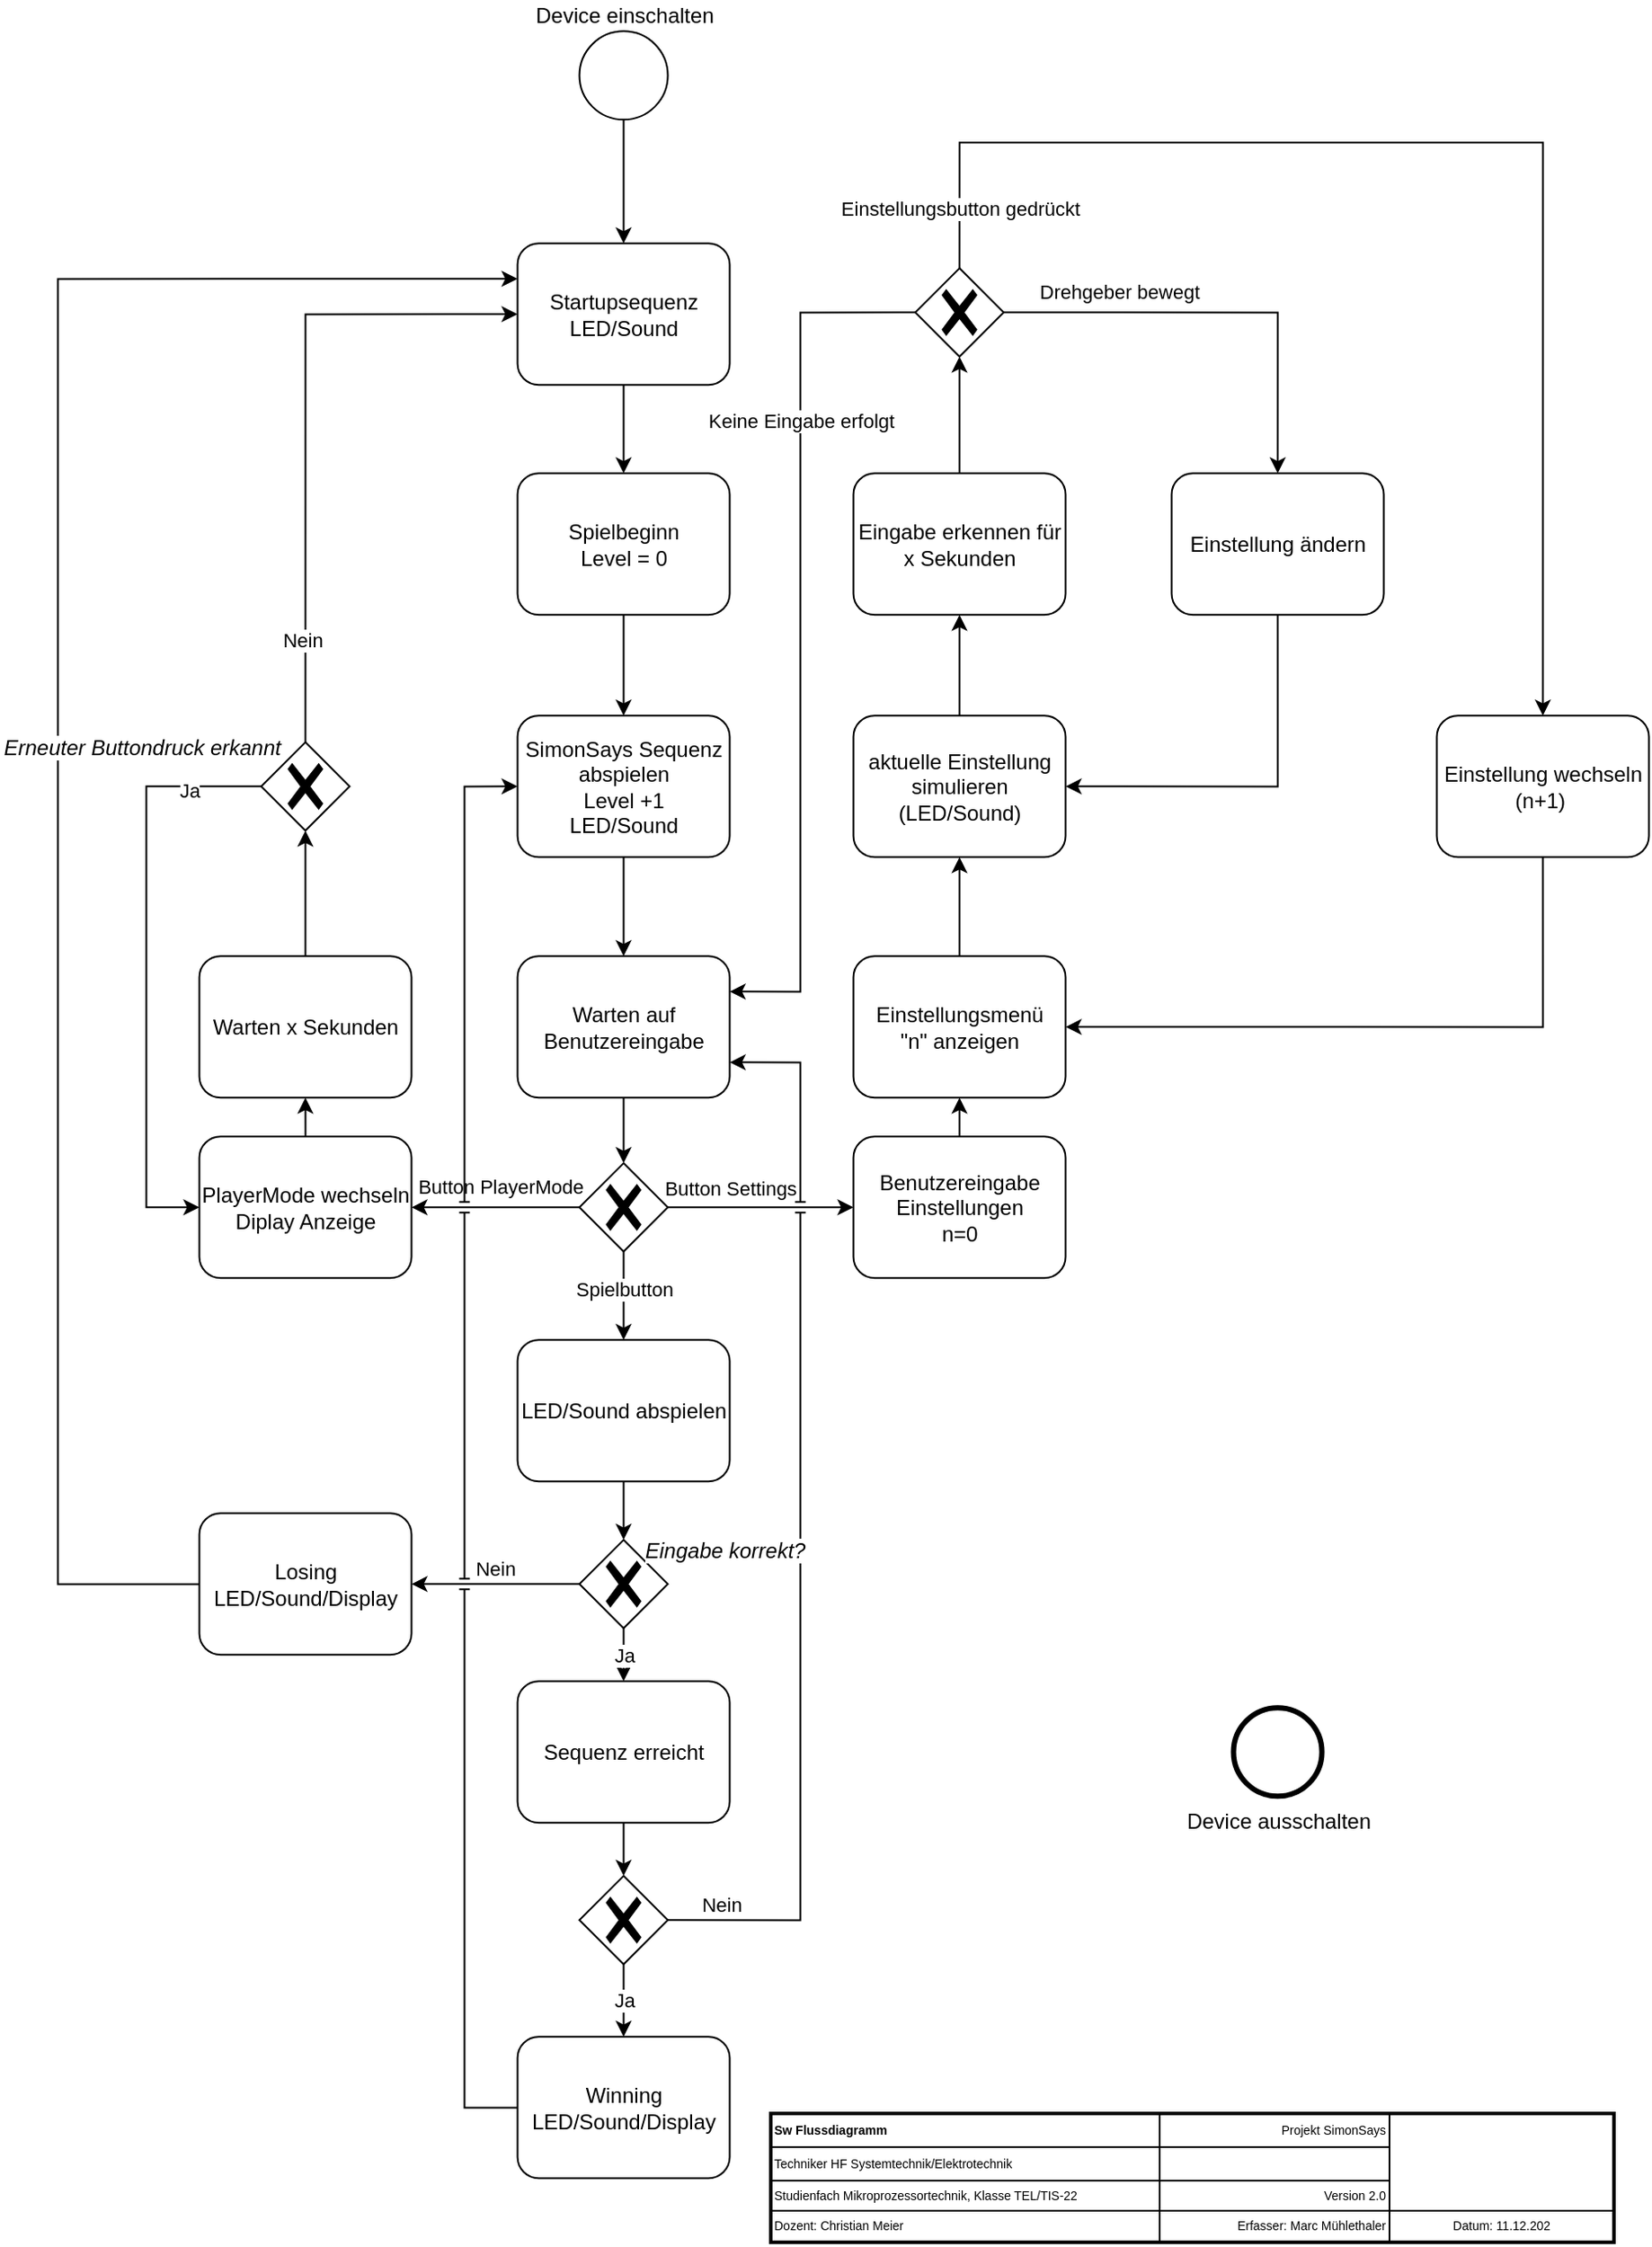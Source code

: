 <mxfile version="23.1.5" type="device">
  <diagram name="Page-1" id="2a216829-ef6e-dabb-86c1-c78162f3ba2b">
    <mxGraphModel dx="4742.1" dy="1644" grid="1" gridSize="10" guides="1" tooltips="1" connect="1" arrows="1" fold="1" page="1" pageScale="1.15" pageWidth="827" pageHeight="1169" background="none" math="0" shadow="0">
      <root>
        <mxCell id="0" />
        <mxCell id="1" parent="0" />
        <mxCell id="TcEk-eqRXdCZcIsFPlTk-31" style="edgeStyle=orthogonalEdgeStyle;rounded=0;orthogonalLoop=1;jettySize=auto;html=1;exitX=1;exitY=0.5;exitDx=0;exitDy=0;exitPerimeter=0;entryX=0;entryY=0.5;entryDx=0;entryDy=0;" edge="1" parent="1" source="TcEk-eqRXdCZcIsFPlTk-15" target="TcEk-eqRXdCZcIsFPlTk-18">
          <mxGeometry relative="1" as="geometry" />
        </mxCell>
        <mxCell id="TcEk-eqRXdCZcIsFPlTk-56" value="Button Settings" style="edgeLabel;html=1;align=center;verticalAlign=bottom;resizable=0;points=[];labelPosition=center;verticalLabelPosition=top;spacing=4;labelBackgroundColor=#FFFFFF;" vertex="1" connectable="0" parent="TcEk-eqRXdCZcIsFPlTk-31">
          <mxGeometry x="-0.048" relative="1" as="geometry">
            <mxPoint x="-15" as="offset" />
          </mxGeometry>
        </mxCell>
        <mxCell id="TcEk-eqRXdCZcIsFPlTk-70" style="edgeStyle=orthogonalEdgeStyle;rounded=0;orthogonalLoop=1;jettySize=auto;html=1;exitX=1;exitY=0.5;exitDx=0;exitDy=0;exitPerimeter=0;entryX=1;entryY=0.75;entryDx=0;entryDy=0;jumpStyle=line;" edge="1" parent="1" source="TcEk-eqRXdCZcIsFPlTk-68" target="TcEk-eqRXdCZcIsFPlTk-12">
          <mxGeometry relative="1" as="geometry">
            <Array as="points">
              <mxPoint x="-1443.23" y="1140.65" />
              <mxPoint x="-1443.23" y="655.65" />
            </Array>
          </mxGeometry>
        </mxCell>
        <mxCell id="TcEk-eqRXdCZcIsFPlTk-72" value="Nein" style="edgeLabel;html=1;align=center;verticalAlign=bottom;resizable=0;points=[];labelPosition=center;verticalLabelPosition=top;" vertex="1" connectable="0" parent="TcEk-eqRXdCZcIsFPlTk-70">
          <mxGeometry x="-0.9" relative="1" as="geometry">
            <mxPoint as="offset" />
          </mxGeometry>
        </mxCell>
        <mxCell id="TcEk-eqRXdCZcIsFPlTk-3" value="Device einschalten" style="shape=mxgraph.bpmn.shape;html=1;verticalLabelPosition=top;labelBackgroundColor=#ffffff;verticalAlign=bottom;perimeter=ellipsePerimeter;outline=standard;symbol=general;labelPosition=center;align=center;" vertex="1" parent="1">
          <mxGeometry x="-1568.23" y="72.65" width="50" height="50" as="geometry" />
        </mxCell>
        <mxCell id="TcEk-eqRXdCZcIsFPlTk-4" style="edgeStyle=orthogonalEdgeStyle;rounded=0;orthogonalLoop=1;jettySize=auto;html=1;exitX=0.5;exitY=1;exitDx=0;exitDy=0;entryX=0.5;entryY=0;entryDx=0;entryDy=0;" edge="1" parent="1" source="TcEk-eqRXdCZcIsFPlTk-5" target="TcEk-eqRXdCZcIsFPlTk-7">
          <mxGeometry relative="1" as="geometry" />
        </mxCell>
        <mxCell id="TcEk-eqRXdCZcIsFPlTk-5" value="Startupsequenz&lt;br&gt;LED/Sound" style="shape=ext;rounded=1;html=1;whiteSpace=wrap;" vertex="1" parent="1">
          <mxGeometry x="-1603.23" y="192.65" width="120" height="80" as="geometry" />
        </mxCell>
        <mxCell id="TcEk-eqRXdCZcIsFPlTk-13" style="edgeStyle=orthogonalEdgeStyle;rounded=0;orthogonalLoop=1;jettySize=auto;html=1;entryX=0.5;entryY=0;entryDx=0;entryDy=0;" edge="1" parent="1" source="TcEk-eqRXdCZcIsFPlTk-7" target="TcEk-eqRXdCZcIsFPlTk-11">
          <mxGeometry relative="1" as="geometry" />
        </mxCell>
        <mxCell id="TcEk-eqRXdCZcIsFPlTk-7" value="Spielbeginn&lt;br&gt;Level = 0" style="shape=ext;rounded=1;html=1;whiteSpace=wrap;" vertex="1" parent="1">
          <mxGeometry x="-1603.23" y="322.65" width="120" height="80" as="geometry" />
        </mxCell>
        <mxCell id="TcEk-eqRXdCZcIsFPlTk-8" style="edgeStyle=orthogonalEdgeStyle;rounded=0;html=1;jettySize=auto;orthogonalLoop=1;" edge="1" parent="1" source="TcEk-eqRXdCZcIsFPlTk-3" target="TcEk-eqRXdCZcIsFPlTk-5">
          <mxGeometry relative="1" as="geometry" />
        </mxCell>
        <mxCell id="TcEk-eqRXdCZcIsFPlTk-14" style="edgeStyle=orthogonalEdgeStyle;rounded=0;orthogonalLoop=1;jettySize=auto;html=1;exitX=0.5;exitY=1;exitDx=0;exitDy=0;entryX=0.5;entryY=0;entryDx=0;entryDy=0;" edge="1" parent="1" source="TcEk-eqRXdCZcIsFPlTk-11" target="TcEk-eqRXdCZcIsFPlTk-12">
          <mxGeometry relative="1" as="geometry" />
        </mxCell>
        <mxCell id="TcEk-eqRXdCZcIsFPlTk-11" value="SimonSays Sequenz abspielen&lt;br&gt;Level +1&lt;br&gt;LED/Sound" style="shape=ext;rounded=1;html=1;whiteSpace=wrap;" vertex="1" parent="1">
          <mxGeometry x="-1603.23" y="459.65" width="120" height="80" as="geometry" />
        </mxCell>
        <mxCell id="TcEk-eqRXdCZcIsFPlTk-12" value="Warten auf Benutzereingabe" style="shape=ext;rounded=1;html=1;whiteSpace=wrap;" vertex="1" parent="1">
          <mxGeometry x="-1603.23" y="595.65" width="120" height="80" as="geometry" />
        </mxCell>
        <mxCell id="TcEk-eqRXdCZcIsFPlTk-57" style="edgeStyle=orthogonalEdgeStyle;rounded=0;orthogonalLoop=1;jettySize=auto;html=1;exitX=0.5;exitY=1;exitDx=0;exitDy=0;exitPerimeter=0;entryX=0.5;entryY=0;entryDx=0;entryDy=0;" edge="1" parent="1" source="TcEk-eqRXdCZcIsFPlTk-15" target="TcEk-eqRXdCZcIsFPlTk-54">
          <mxGeometry relative="1" as="geometry" />
        </mxCell>
        <mxCell id="TcEk-eqRXdCZcIsFPlTk-58" value="Spielbutton" style="edgeLabel;html=1;align=center;verticalAlign=middle;resizable=0;points=[];" vertex="1" connectable="0" parent="TcEk-eqRXdCZcIsFPlTk-57">
          <mxGeometry x="-0.16" relative="1" as="geometry">
            <mxPoint as="offset" />
          </mxGeometry>
        </mxCell>
        <mxCell id="TcEk-eqRXdCZcIsFPlTk-15" value="" style="shape=mxgraph.bpmn.gateway2;html=1;verticalLabelPosition=bottom;labelBackgroundColor=#ffffff;verticalAlign=top;background=gateway;outline=none;symbol=none;points=[[0.25,0.25,0],[0.5,0,0],[0.75,0.25,0],[1,0.5,0],[0.75,0.75,0],[0.5,1,0],[0.25,0.75,0],[0,0.5,0]];perimeter=rhombusPerimeter;outlineConnect=0;gwType=exclusive;labelPosition=left;align=right;" vertex="1" parent="1">
          <mxGeometry x="-1568.23" y="712.65" width="50" height="50" as="geometry" />
        </mxCell>
        <mxCell id="TcEk-eqRXdCZcIsFPlTk-16" style="edgeStyle=orthogonalEdgeStyle;rounded=0;orthogonalLoop=1;jettySize=auto;html=1;exitX=0.5;exitY=1;exitDx=0;exitDy=0;entryX=0.5;entryY=0;entryDx=0;entryDy=0;entryPerimeter=0;" edge="1" parent="1" source="TcEk-eqRXdCZcIsFPlTk-12" target="TcEk-eqRXdCZcIsFPlTk-15">
          <mxGeometry relative="1" as="geometry" />
        </mxCell>
        <mxCell id="TcEk-eqRXdCZcIsFPlTk-37" style="edgeStyle=orthogonalEdgeStyle;rounded=0;orthogonalLoop=1;jettySize=auto;html=1;exitX=0.5;exitY=0;exitDx=0;exitDy=0;entryX=0.5;entryY=1;entryDx=0;entryDy=0;" edge="1" parent="1" source="TcEk-eqRXdCZcIsFPlTk-18" target="TcEk-eqRXdCZcIsFPlTk-32">
          <mxGeometry relative="1" as="geometry" />
        </mxCell>
        <mxCell id="TcEk-eqRXdCZcIsFPlTk-18" value="Benutzereingabe Einstellungen&lt;br&gt;n=0" style="shape=ext;rounded=1;html=1;whiteSpace=wrap;" vertex="1" parent="1">
          <mxGeometry x="-1413.23" y="697.65" width="120" height="80" as="geometry" />
        </mxCell>
        <mxCell id="TcEk-eqRXdCZcIsFPlTk-20" style="edgeStyle=elbowEdgeStyle;rounded=0;orthogonalLoop=1;jettySize=auto;html=1;entryX=0;entryY=0.5;entryDx=0;entryDy=0;exitX=0;exitY=0.5;exitDx=0;exitDy=0;exitPerimeter=0;" edge="1" parent="1" source="TcEk-eqRXdCZcIsFPlTk-23" target="TcEk-eqRXdCZcIsFPlTk-19">
          <mxGeometry relative="1" as="geometry">
            <mxPoint x="-1783.23" y="737.65" as="targetPoint" />
            <Array as="points">
              <mxPoint x="-1813.23" y="645.65" />
            </Array>
          </mxGeometry>
        </mxCell>
        <mxCell id="TcEk-eqRXdCZcIsFPlTk-25" value="Ja" style="edgeLabel;html=1;align=center;verticalAlign=middle;resizable=0;points=[];" vertex="1" connectable="0" parent="TcEk-eqRXdCZcIsFPlTk-20">
          <mxGeometry x="-0.752" y="2" relative="1" as="geometry">
            <mxPoint as="offset" />
          </mxGeometry>
        </mxCell>
        <mxCell id="TcEk-eqRXdCZcIsFPlTk-28" style="edgeStyle=orthogonalEdgeStyle;rounded=0;orthogonalLoop=1;jettySize=auto;html=1;entryX=0.5;entryY=1;entryDx=0;entryDy=0;" edge="1" parent="1" source="TcEk-eqRXdCZcIsFPlTk-19" target="TcEk-eqRXdCZcIsFPlTk-27">
          <mxGeometry relative="1" as="geometry" />
        </mxCell>
        <mxCell id="TcEk-eqRXdCZcIsFPlTk-19" value="PlayerMode wechseln&lt;br&gt;Diplay Anzeige" style="shape=ext;rounded=1;html=1;whiteSpace=wrap;" vertex="1" parent="1">
          <mxGeometry x="-1783.23" y="697.65" width="120" height="80" as="geometry" />
        </mxCell>
        <mxCell id="TcEk-eqRXdCZcIsFPlTk-26" style="edgeStyle=orthogonalEdgeStyle;rounded=0;orthogonalLoop=1;jettySize=auto;html=1;exitX=0.5;exitY=0;exitDx=0;exitDy=0;exitPerimeter=0;entryX=0;entryY=0.5;entryDx=0;entryDy=0;" edge="1" parent="1" source="TcEk-eqRXdCZcIsFPlTk-23" target="TcEk-eqRXdCZcIsFPlTk-5">
          <mxGeometry relative="1" as="geometry" />
        </mxCell>
        <mxCell id="TcEk-eqRXdCZcIsFPlTk-30" value="Nein" style="edgeLabel;html=1;align=center;verticalAlign=middle;resizable=0;points=[];" vertex="1" connectable="0" parent="TcEk-eqRXdCZcIsFPlTk-26">
          <mxGeometry x="-0.68" y="2" relative="1" as="geometry">
            <mxPoint as="offset" />
          </mxGeometry>
        </mxCell>
        <mxCell id="TcEk-eqRXdCZcIsFPlTk-27" value="Warten x Sekunden" style="shape=ext;rounded=1;html=1;whiteSpace=wrap;" vertex="1" parent="1">
          <mxGeometry x="-1783.23" y="595.65" width="120" height="80" as="geometry" />
        </mxCell>
        <mxCell id="TcEk-eqRXdCZcIsFPlTk-29" style="edgeStyle=orthogonalEdgeStyle;rounded=0;orthogonalLoop=1;jettySize=auto;html=1;exitX=0.5;exitY=0;exitDx=0;exitDy=0;entryX=0.5;entryY=1;entryDx=0;entryDy=0;entryPerimeter=0;" edge="1" parent="1" source="TcEk-eqRXdCZcIsFPlTk-27" target="TcEk-eqRXdCZcIsFPlTk-23">
          <mxGeometry relative="1" as="geometry" />
        </mxCell>
        <mxCell id="TcEk-eqRXdCZcIsFPlTk-48" style="edgeStyle=orthogonalEdgeStyle;rounded=0;orthogonalLoop=1;jettySize=auto;html=1;entryX=0.5;entryY=1;entryDx=0;entryDy=0;" edge="1" parent="1" source="TcEk-eqRXdCZcIsFPlTk-32" target="TcEk-eqRXdCZcIsFPlTk-47">
          <mxGeometry relative="1" as="geometry" />
        </mxCell>
        <mxCell id="TcEk-eqRXdCZcIsFPlTk-32" value="Einstellungsmenü &lt;br&gt;&quot;n&quot; anzeigen" style="shape=ext;rounded=1;html=1;whiteSpace=wrap;" vertex="1" parent="1">
          <mxGeometry x="-1413.23" y="595.65" width="120" height="80" as="geometry" />
        </mxCell>
        <mxCell id="TcEk-eqRXdCZcIsFPlTk-42" style="edgeStyle=orthogonalEdgeStyle;rounded=0;orthogonalLoop=1;jettySize=auto;html=1;exitX=1;exitY=0.5;exitDx=0;exitDy=0;exitPerimeter=0;entryX=0.5;entryY=0;entryDx=0;entryDy=0;" edge="1" parent="1" source="TcEk-eqRXdCZcIsFPlTk-33" target="TcEk-eqRXdCZcIsFPlTk-36">
          <mxGeometry relative="1" as="geometry" />
        </mxCell>
        <mxCell id="TcEk-eqRXdCZcIsFPlTk-43" value="Drehgeber bewegt" style="edgeLabel;html=1;align=center;verticalAlign=bottom;resizable=0;points=[];labelPosition=center;verticalLabelPosition=top;" vertex="1" connectable="0" parent="TcEk-eqRXdCZcIsFPlTk-42">
          <mxGeometry x="-0.12" y="2" relative="1" as="geometry">
            <mxPoint x="-43" y="-1" as="offset" />
          </mxGeometry>
        </mxCell>
        <mxCell id="TcEk-eqRXdCZcIsFPlTk-51" style="edgeStyle=orthogonalEdgeStyle;rounded=0;orthogonalLoop=1;jettySize=auto;html=1;exitX=0.5;exitY=0;exitDx=0;exitDy=0;exitPerimeter=0;entryX=0.5;entryY=0;entryDx=0;entryDy=0;" edge="1" parent="1" source="TcEk-eqRXdCZcIsFPlTk-33" target="TcEk-eqRXdCZcIsFPlTk-50">
          <mxGeometry relative="1" as="geometry">
            <Array as="points">
              <mxPoint x="-1353.23" y="135.65" />
              <mxPoint x="-1023.23" y="135.65" />
            </Array>
          </mxGeometry>
        </mxCell>
        <mxCell id="TcEk-eqRXdCZcIsFPlTk-52" value="Einstellungsbutton gedrückt" style="edgeLabel;html=1;align=center;verticalAlign=middle;resizable=0;points=[];" vertex="1" connectable="0" parent="TcEk-eqRXdCZcIsFPlTk-51">
          <mxGeometry x="-0.906" relative="1" as="geometry">
            <mxPoint as="offset" />
          </mxGeometry>
        </mxCell>
        <mxCell id="TcEk-eqRXdCZcIsFPlTk-33" value="" style="shape=mxgraph.bpmn.gateway2;html=1;verticalLabelPosition=top;labelBackgroundColor=#ffffff;verticalAlign=bottom;background=gateway;outline=none;symbol=none;points=[[0.25,0.25,0],[0.5,0,0],[0.75,0.25,0],[1,0.5,0],[0.75,0.75,0],[0.5,1,0],[0.25,0.75,0],[0,0.5,0]];perimeter=rhombusPerimeter;outlineConnect=0;gwType=exclusive;labelPosition=left;align=right;" vertex="1" parent="1">
          <mxGeometry x="-1378.23" y="206.65" width="50" height="50" as="geometry" />
        </mxCell>
        <mxCell id="TcEk-eqRXdCZcIsFPlTk-38" style="edgeStyle=orthogonalEdgeStyle;rounded=0;orthogonalLoop=1;jettySize=auto;html=1;entryX=1;entryY=0.25;entryDx=0;entryDy=0;exitX=0;exitY=0.5;exitDx=0;exitDy=0;exitPerimeter=0;" edge="1" parent="1" source="TcEk-eqRXdCZcIsFPlTk-33" target="TcEk-eqRXdCZcIsFPlTk-12">
          <mxGeometry relative="1" as="geometry">
            <Array as="points">
              <mxPoint x="-1443.23" y="231.65" />
              <mxPoint x="-1443.23" y="615.65" />
            </Array>
          </mxGeometry>
        </mxCell>
        <mxCell id="TcEk-eqRXdCZcIsFPlTk-39" value="Keine Eingabe erfolgt" style="edgeLabel;html=1;align=center;verticalAlign=middle;resizable=0;points=[];" vertex="1" connectable="0" parent="TcEk-eqRXdCZcIsFPlTk-38">
          <mxGeometry x="-0.005" y="-3" relative="1" as="geometry">
            <mxPoint x="3" y="-117" as="offset" />
          </mxGeometry>
        </mxCell>
        <mxCell id="TcEk-eqRXdCZcIsFPlTk-35" value="Eingabe erkennen für x Sekunden" style="shape=ext;rounded=1;html=1;whiteSpace=wrap;" vertex="1" parent="1">
          <mxGeometry x="-1413.23" y="322.65" width="120" height="80" as="geometry" />
        </mxCell>
        <mxCell id="TcEk-eqRXdCZcIsFPlTk-44" style="edgeStyle=orthogonalEdgeStyle;rounded=0;orthogonalLoop=1;jettySize=auto;html=1;entryX=1;entryY=0.5;entryDx=0;entryDy=0;exitX=0.5;exitY=1;exitDx=0;exitDy=0;" edge="1" parent="1" source="TcEk-eqRXdCZcIsFPlTk-36" target="TcEk-eqRXdCZcIsFPlTk-47">
          <mxGeometry relative="1" as="geometry" />
        </mxCell>
        <mxCell id="TcEk-eqRXdCZcIsFPlTk-36" value="Einstellung ändern" style="shape=ext;rounded=1;html=1;whiteSpace=wrap;" vertex="1" parent="1">
          <mxGeometry x="-1233.23" y="322.65" width="120" height="80" as="geometry" />
        </mxCell>
        <mxCell id="TcEk-eqRXdCZcIsFPlTk-40" style="edgeStyle=orthogonalEdgeStyle;rounded=0;orthogonalLoop=1;jettySize=auto;html=1;entryX=0.5;entryY=1;entryDx=0;entryDy=0;entryPerimeter=0;" edge="1" parent="1" source="TcEk-eqRXdCZcIsFPlTk-35" target="TcEk-eqRXdCZcIsFPlTk-33">
          <mxGeometry relative="1" as="geometry" />
        </mxCell>
        <mxCell id="TcEk-eqRXdCZcIsFPlTk-49" style="edgeStyle=orthogonalEdgeStyle;rounded=0;orthogonalLoop=1;jettySize=auto;html=1;exitX=0.5;exitY=0;exitDx=0;exitDy=0;entryX=0.5;entryY=1;entryDx=0;entryDy=0;" edge="1" parent="1" source="TcEk-eqRXdCZcIsFPlTk-47" target="TcEk-eqRXdCZcIsFPlTk-35">
          <mxGeometry relative="1" as="geometry" />
        </mxCell>
        <mxCell id="TcEk-eqRXdCZcIsFPlTk-47" value="aktuelle Einstellung simulieren (LED/Sound)" style="shape=ext;rounded=1;html=1;whiteSpace=wrap;" vertex="1" parent="1">
          <mxGeometry x="-1413.23" y="459.65" width="120" height="80" as="geometry" />
        </mxCell>
        <mxCell id="TcEk-eqRXdCZcIsFPlTk-53" style="edgeStyle=orthogonalEdgeStyle;rounded=0;orthogonalLoop=1;jettySize=auto;html=1;exitX=0.5;exitY=1;exitDx=0;exitDy=0;entryX=1;entryY=0.5;entryDx=0;entryDy=0;" edge="1" parent="1" source="TcEk-eqRXdCZcIsFPlTk-50" target="TcEk-eqRXdCZcIsFPlTk-32">
          <mxGeometry relative="1" as="geometry" />
        </mxCell>
        <mxCell id="TcEk-eqRXdCZcIsFPlTk-50" value="Einstellung wechseln (n+1)&amp;nbsp;" style="shape=ext;rounded=1;html=1;whiteSpace=wrap;" vertex="1" parent="1">
          <mxGeometry x="-1083.23" y="459.65" width="120" height="80" as="geometry" />
        </mxCell>
        <mxCell id="TcEk-eqRXdCZcIsFPlTk-54" value="LED/Sound abspielen" style="shape=ext;rounded=1;html=1;whiteSpace=wrap;" vertex="1" parent="1">
          <mxGeometry x="-1603.23" y="812.65" width="120" height="80" as="geometry" />
        </mxCell>
        <mxCell id="TcEk-eqRXdCZcIsFPlTk-64" value="Nein" style="edgeStyle=orthogonalEdgeStyle;rounded=0;orthogonalLoop=1;jettySize=auto;html=1;entryX=1;entryY=0.5;entryDx=0;entryDy=0;labelPosition=center;verticalLabelPosition=top;align=center;verticalAlign=bottom;" edge="1" parent="1" source="TcEk-eqRXdCZcIsFPlTk-60" target="TcEk-eqRXdCZcIsFPlTk-63">
          <mxGeometry relative="1" as="geometry" />
        </mxCell>
        <mxCell id="TcEk-eqRXdCZcIsFPlTk-74" value="Ja" style="edgeStyle=orthogonalEdgeStyle;rounded=0;orthogonalLoop=1;jettySize=auto;html=1;exitX=0.5;exitY=1;exitDx=0;exitDy=0;exitPerimeter=0;entryX=0.5;entryY=0;entryDx=0;entryDy=0;" edge="1" parent="1" source="TcEk-eqRXdCZcIsFPlTk-60" target="TcEk-eqRXdCZcIsFPlTk-67">
          <mxGeometry relative="1" as="geometry" />
        </mxCell>
        <mxCell id="TcEk-eqRXdCZcIsFPlTk-60" value="&lt;i&gt;Eingabe korrekt?&lt;/i&gt;" style="shape=mxgraph.bpmn.gateway2;html=1;verticalLabelPosition=top;labelBackgroundColor=#ffffff;verticalAlign=bottom;background=gateway;outline=none;symbol=none;points=[[0.25,0.25,0],[0.5,0,0],[0.75,0.25,0],[1,0.5,0],[0.75,0.75,0],[0.5,1,0],[0.25,0.75,0],[0,0.5,0]];perimeter=rhombusPerimeter;outlineConnect=0;gwType=exclusive;labelPosition=right;align=left;spacing=-13;" vertex="1" parent="1">
          <mxGeometry x="-1568.23" y="925.65" width="50" height="50" as="geometry" />
        </mxCell>
        <mxCell id="TcEk-eqRXdCZcIsFPlTk-61" style="edgeStyle=orthogonalEdgeStyle;rounded=0;orthogonalLoop=1;jettySize=auto;html=1;exitX=0.5;exitY=1;exitDx=0;exitDy=0;entryX=0.5;entryY=0;entryDx=0;entryDy=0;entryPerimeter=0;" edge="1" parent="1" source="TcEk-eqRXdCZcIsFPlTk-54" target="TcEk-eqRXdCZcIsFPlTk-60">
          <mxGeometry relative="1" as="geometry" />
        </mxCell>
        <mxCell id="TcEk-eqRXdCZcIsFPlTk-66" style="edgeStyle=orthogonalEdgeStyle;rounded=0;orthogonalLoop=1;jettySize=auto;html=1;entryX=0;entryY=0.25;entryDx=0;entryDy=0;" edge="1" parent="1" source="TcEk-eqRXdCZcIsFPlTk-63" target="TcEk-eqRXdCZcIsFPlTk-5">
          <mxGeometry relative="1" as="geometry">
            <Array as="points">
              <mxPoint x="-1863.23" y="950.65" />
              <mxPoint x="-1863.23" y="212.65" />
            </Array>
          </mxGeometry>
        </mxCell>
        <mxCell id="TcEk-eqRXdCZcIsFPlTk-63" value="Losing&lt;br&gt;LED/Sound/Display" style="shape=ext;rounded=1;html=1;whiteSpace=wrap;" vertex="1" parent="1">
          <mxGeometry x="-1783.23" y="910.65" width="120" height="80" as="geometry" />
        </mxCell>
        <mxCell id="TcEk-eqRXdCZcIsFPlTk-67" value="Sequenz erreicht" style="shape=ext;rounded=1;html=1;whiteSpace=wrap;" vertex="1" parent="1">
          <mxGeometry x="-1603.23" y="1005.65" width="120" height="80" as="geometry" />
        </mxCell>
        <mxCell id="TcEk-eqRXdCZcIsFPlTk-76" value="Ja" style="edgeStyle=orthogonalEdgeStyle;rounded=0;orthogonalLoop=1;jettySize=auto;html=1;exitX=0.5;exitY=1;exitDx=0;exitDy=0;exitPerimeter=0;entryX=0.5;entryY=0;entryDx=0;entryDy=0;" edge="1" parent="1" source="TcEk-eqRXdCZcIsFPlTk-68" target="TcEk-eqRXdCZcIsFPlTk-73">
          <mxGeometry relative="1" as="geometry" />
        </mxCell>
        <mxCell id="TcEk-eqRXdCZcIsFPlTk-68" value="" style="shape=mxgraph.bpmn.gateway2;html=1;verticalLabelPosition=bottom;labelBackgroundColor=#ffffff;verticalAlign=top;background=gateway;outline=none;symbol=none;points=[[0.25,0.25,0],[0.5,0,0],[0.75,0.25,0],[1,0.5,0],[0.75,0.75,0],[0.5,1,0],[0.25,0.75,0],[0,0.5,0]];perimeter=rhombusPerimeter;outlineConnect=0;gwType=exclusive;labelPosition=left;align=right;" vertex="1" parent="1">
          <mxGeometry x="-1568.23" y="1115.65" width="50" height="50" as="geometry" />
        </mxCell>
        <mxCell id="TcEk-eqRXdCZcIsFPlTk-73" value="Winning LED/Sound/Display" style="shape=ext;rounded=1;html=1;whiteSpace=wrap;" vertex="1" parent="1">
          <mxGeometry x="-1603.23" y="1206.65" width="120" height="80" as="geometry" />
        </mxCell>
        <mxCell id="TcEk-eqRXdCZcIsFPlTk-75" style="edgeStyle=orthogonalEdgeStyle;rounded=0;orthogonalLoop=1;jettySize=auto;html=1;exitX=0.5;exitY=1;exitDx=0;exitDy=0;entryX=0.5;entryY=0;entryDx=0;entryDy=0;entryPerimeter=0;" edge="1" parent="1" source="TcEk-eqRXdCZcIsFPlTk-67" target="TcEk-eqRXdCZcIsFPlTk-68">
          <mxGeometry relative="1" as="geometry" />
        </mxCell>
        <mxCell id="TcEk-eqRXdCZcIsFPlTk-81" value="Device ausschalten" style="shape=mxgraph.bpmn.shape;html=1;verticalLabelPosition=bottom;labelBackgroundColor=#ffffff;verticalAlign=top;perimeter=ellipsePerimeter;outline=end;symbol=general;" vertex="1" parent="1">
          <mxGeometry x="-1198.23" y="1020.65" width="50" height="50" as="geometry" />
        </mxCell>
        <mxCell id="TcEk-eqRXdCZcIsFPlTk-23" value="&lt;i style=&quot;background-color: rgb(255, 255, 255);&quot;&gt;Erneuter Buttondruck erkannt&lt;/i&gt;" style="shape=mxgraph.bpmn.gateway2;html=1;verticalLabelPosition=top;labelBackgroundColor=#ffffff;verticalAlign=bottom;background=gateway;outline=none;symbol=none;points=[[0.25,0.25,0],[0.5,0,0],[0.75,0.25,0],[1,0.5,0],[0.75,0.75,0],[0.5,1,0],[0.25,0.75,0],[0,0.5,0]];perimeter=rhombusPerimeter;outlineConnect=0;gwType=exclusive;labelPosition=left;align=right;spacing=-10;" vertex="1" parent="1">
          <mxGeometry x="-1748.23" y="474.65" width="50" height="50" as="geometry" />
        </mxCell>
        <mxCell id="TcEk-eqRXdCZcIsFPlTk-21" style="edgeStyle=orthogonalEdgeStyle;rounded=0;orthogonalLoop=1;jettySize=auto;html=1;entryX=1;entryY=0.5;entryDx=0;entryDy=0;" edge="1" parent="1" source="TcEk-eqRXdCZcIsFPlTk-15" target="TcEk-eqRXdCZcIsFPlTk-19">
          <mxGeometry relative="1" as="geometry">
            <mxPoint x="-1663.23" y="737.65" as="targetPoint" />
          </mxGeometry>
        </mxCell>
        <mxCell id="TcEk-eqRXdCZcIsFPlTk-55" value="Button PlayerMode" style="edgeLabel;html=1;align=center;verticalAlign=bottom;resizable=0;points=[];labelPosition=center;verticalLabelPosition=top;spacing=0;labelBackgroundColor=default;" vertex="1" connectable="0" parent="TcEk-eqRXdCZcIsFPlTk-21">
          <mxGeometry x="0.158" y="-1" relative="1" as="geometry">
            <mxPoint x="10" y="-4" as="offset" />
          </mxGeometry>
        </mxCell>
        <mxCell id="TcEk-eqRXdCZcIsFPlTk-78" style="edgeStyle=orthogonalEdgeStyle;rounded=0;orthogonalLoop=1;jettySize=auto;html=1;entryX=0;entryY=0.5;entryDx=0;entryDy=0;jumpStyle=line;" edge="1" parent="1" source="TcEk-eqRXdCZcIsFPlTk-73" target="TcEk-eqRXdCZcIsFPlTk-11">
          <mxGeometry relative="1" as="geometry">
            <Array as="points">
              <mxPoint x="-1633.23" y="1246.65" />
              <mxPoint x="-1633.23" y="499.65" />
            </Array>
          </mxGeometry>
        </mxCell>
        <mxCell id="TcEk-eqRXdCZcIsFPlTk-83" value="" style="childLayout=tableLayout;recursiveResize=0;shadow=0;fillColor=none;strokeColor=default;rounded=0;align=center;verticalAlign=middle;fontFamily=Helvetica;fontSize=18;fontColor=default;labelBackgroundColor=default;strokeWidth=2;" vertex="1" parent="1">
          <mxGeometry x="-1460" y="1250" width="476.95" height="72.84" as="geometry" />
        </mxCell>
        <mxCell id="TcEk-eqRXdCZcIsFPlTk-84" value="" style="shape=tableRow;horizontal=0;startSize=0;swimlaneHead=0;swimlaneBody=0;top=0;left=0;bottom=0;right=0;dropTarget=0;collapsible=0;recursiveResize=0;expand=0;fontStyle=0;fillColor=none;rounded=0;align=center;verticalAlign=middle;fontFamily=Helvetica;fontSize=12;fontColor=default;labelBackgroundColor=default;strokeWidth=3;" vertex="1" parent="TcEk-eqRXdCZcIsFPlTk-83">
          <mxGeometry width="476.95" height="19" as="geometry" />
        </mxCell>
        <mxCell id="TcEk-eqRXdCZcIsFPlTk-86" value="Sw Flussdiagramm" style="connectable=0;recursiveResize=0;strokeColor=inherit;fillColor=none;align=left;whiteSpace=wrap;html=1;rounded=0;verticalAlign=middle;fontFamily=Helvetica;fontSize=7;fontColor=default;labelBackgroundColor=default;fontStyle=1" vertex="1" parent="TcEk-eqRXdCZcIsFPlTk-84">
          <mxGeometry width="220" height="19" as="geometry">
            <mxRectangle width="220" height="19" as="alternateBounds" />
          </mxGeometry>
        </mxCell>
        <mxCell id="TcEk-eqRXdCZcIsFPlTk-87" value="Projekt SimonSays" style="connectable=0;recursiveResize=0;strokeColor=inherit;fillColor=none;align=right;whiteSpace=wrap;html=1;rounded=0;verticalAlign=middle;fontFamily=Helvetica;fontSize=7;fontColor=default;labelBackgroundColor=default;fontStyle=0" vertex="1" parent="TcEk-eqRXdCZcIsFPlTk-84">
          <mxGeometry x="220" width="130" height="19" as="geometry">
            <mxRectangle width="130" height="19" as="alternateBounds" />
          </mxGeometry>
        </mxCell>
        <mxCell id="TcEk-eqRXdCZcIsFPlTk-88" value="" style="connectable=0;recursiveResize=0;strokeColor=inherit;fillColor=none;align=center;whiteSpace=wrap;html=1;rounded=0;verticalAlign=middle;fontFamily=Helvetica;fontSize=7;fontColor=default;labelBackgroundColor=default;rowspan=3;colspan=1;" vertex="1" parent="TcEk-eqRXdCZcIsFPlTk-84">
          <mxGeometry x="350" width="127" height="55" as="geometry">
            <mxRectangle width="127" height="19" as="alternateBounds" />
          </mxGeometry>
        </mxCell>
        <mxCell id="TcEk-eqRXdCZcIsFPlTk-89" style="shape=tableRow;horizontal=0;startSize=0;swimlaneHead=0;swimlaneBody=0;top=0;left=0;bottom=0;right=0;dropTarget=0;collapsible=0;recursiveResize=0;expand=0;fontStyle=0;fillColor=none;rounded=0;align=center;verticalAlign=middle;fontFamily=Helvetica;fontSize=12;fontColor=default;labelBackgroundColor=default;" vertex="1" parent="TcEk-eqRXdCZcIsFPlTk-83">
          <mxGeometry y="19" width="476.95" height="19" as="geometry" />
        </mxCell>
        <mxCell id="TcEk-eqRXdCZcIsFPlTk-91" value="Techniker HF Systemtechnik/Elektrotechnik" style="connectable=0;recursiveResize=0;strokeColor=inherit;fillColor=none;align=left;whiteSpace=wrap;html=1;rounded=0;verticalAlign=middle;fontFamily=Helvetica;fontSize=7;fontColor=default;labelBackgroundColor=default;" vertex="1" parent="TcEk-eqRXdCZcIsFPlTk-89">
          <mxGeometry width="220" height="19" as="geometry">
            <mxRectangle width="220" height="19" as="alternateBounds" />
          </mxGeometry>
        </mxCell>
        <mxCell id="TcEk-eqRXdCZcIsFPlTk-92" value="" style="connectable=0;recursiveResize=0;strokeColor=inherit;fillColor=none;align=right;whiteSpace=wrap;html=1;rounded=0;verticalAlign=middle;fontFamily=Helvetica;fontSize=7;fontColor=default;labelBackgroundColor=default;" vertex="1" parent="TcEk-eqRXdCZcIsFPlTk-89">
          <mxGeometry x="220" width="130" height="19" as="geometry">
            <mxRectangle width="130" height="19" as="alternateBounds" />
          </mxGeometry>
        </mxCell>
        <mxCell id="TcEk-eqRXdCZcIsFPlTk-93" value="Value 6" style="connectable=0;recursiveResize=0;strokeColor=inherit;fillColor=none;align=center;whiteSpace=wrap;html=1;rounded=0;verticalAlign=middle;fontFamily=Helvetica;fontSize=11;fontColor=default;labelBackgroundColor=default;" vertex="1" visible="0" parent="TcEk-eqRXdCZcIsFPlTk-89">
          <mxGeometry x="350" width="127" height="19" as="geometry">
            <mxRectangle width="127" height="19" as="alternateBounds" />
          </mxGeometry>
        </mxCell>
        <mxCell id="TcEk-eqRXdCZcIsFPlTk-94" style="shape=tableRow;horizontal=0;startSize=0;swimlaneHead=0;swimlaneBody=0;top=0;left=0;bottom=0;right=0;dropTarget=0;collapsible=0;recursiveResize=0;expand=0;fontStyle=0;fillColor=none;rounded=0;align=center;verticalAlign=middle;fontFamily=Helvetica;fontSize=12;fontColor=default;labelBackgroundColor=default;" vertex="1" parent="TcEk-eqRXdCZcIsFPlTk-83">
          <mxGeometry y="38" width="476.95" height="17" as="geometry" />
        </mxCell>
        <mxCell id="TcEk-eqRXdCZcIsFPlTk-96" value="Studienfach Mikroprozessortechnik, Klasse TEL/TIS-22" style="connectable=0;recursiveResize=0;strokeColor=inherit;fillColor=none;align=left;whiteSpace=wrap;html=1;rounded=0;verticalAlign=middle;fontFamily=Helvetica;fontSize=7;fontColor=default;labelBackgroundColor=default;" vertex="1" parent="TcEk-eqRXdCZcIsFPlTk-94">
          <mxGeometry width="220" height="17" as="geometry">
            <mxRectangle width="220" height="17" as="alternateBounds" />
          </mxGeometry>
        </mxCell>
        <mxCell id="TcEk-eqRXdCZcIsFPlTk-97" value="Version 2.0" style="connectable=0;recursiveResize=0;strokeColor=inherit;fillColor=none;align=right;whiteSpace=wrap;html=1;rounded=0;verticalAlign=middle;fontFamily=Helvetica;fontSize=7;fontColor=default;labelBackgroundColor=default;" vertex="1" parent="TcEk-eqRXdCZcIsFPlTk-94">
          <mxGeometry x="220" width="130" height="17" as="geometry">
            <mxRectangle width="130" height="17" as="alternateBounds" />
          </mxGeometry>
        </mxCell>
        <mxCell id="TcEk-eqRXdCZcIsFPlTk-98" style="connectable=0;recursiveResize=0;strokeColor=inherit;fillColor=none;align=center;whiteSpace=wrap;html=1;rounded=0;verticalAlign=middle;fontFamily=Helvetica;fontSize=11;fontColor=default;labelBackgroundColor=default;" vertex="1" visible="0" parent="TcEk-eqRXdCZcIsFPlTk-94">
          <mxGeometry x="350" width="127" height="17" as="geometry">
            <mxRectangle width="127" height="17" as="alternateBounds" />
          </mxGeometry>
        </mxCell>
        <mxCell id="TcEk-eqRXdCZcIsFPlTk-99" style="shape=tableRow;horizontal=0;startSize=0;swimlaneHead=0;swimlaneBody=0;top=0;left=0;bottom=0;right=0;dropTarget=0;collapsible=0;recursiveResize=0;expand=0;fontStyle=0;fillColor=none;rounded=0;align=center;verticalAlign=middle;fontFamily=Helvetica;fontSize=12;fontColor=default;labelBackgroundColor=default;" vertex="1" parent="TcEk-eqRXdCZcIsFPlTk-83">
          <mxGeometry y="55" width="476.95" height="18" as="geometry" />
        </mxCell>
        <mxCell id="TcEk-eqRXdCZcIsFPlTk-101" value="Dozent: Christian Meier" style="connectable=0;recursiveResize=0;strokeColor=inherit;fillColor=none;align=left;whiteSpace=wrap;html=1;rounded=0;verticalAlign=middle;fontFamily=Helvetica;fontSize=7;fontColor=default;labelBackgroundColor=default;" vertex="1" parent="TcEk-eqRXdCZcIsFPlTk-99">
          <mxGeometry width="220" height="18" as="geometry">
            <mxRectangle width="220" height="18" as="alternateBounds" />
          </mxGeometry>
        </mxCell>
        <mxCell id="TcEk-eqRXdCZcIsFPlTk-102" value="Erfasser: Marc Mühlethaler" style="connectable=0;recursiveResize=0;strokeColor=inherit;fillColor=none;align=right;whiteSpace=wrap;html=1;rounded=0;verticalAlign=middle;fontFamily=Helvetica;fontSize=7;fontColor=default;labelBackgroundColor=default;" vertex="1" parent="TcEk-eqRXdCZcIsFPlTk-99">
          <mxGeometry x="220" width="130" height="18" as="geometry">
            <mxRectangle width="130" height="18" as="alternateBounds" />
          </mxGeometry>
        </mxCell>
        <mxCell id="TcEk-eqRXdCZcIsFPlTk-103" value="Datum: 11.12.202" style="connectable=0;recursiveResize=0;strokeColor=inherit;fillColor=none;align=center;whiteSpace=wrap;html=1;rounded=0;verticalAlign=middle;fontFamily=Helvetica;fontSize=7;fontColor=default;labelBackgroundColor=default;" vertex="1" parent="TcEk-eqRXdCZcIsFPlTk-99">
          <mxGeometry x="350" width="127" height="18" as="geometry">
            <mxRectangle width="127" height="18" as="alternateBounds" />
          </mxGeometry>
        </mxCell>
        <mxCell id="TcEk-eqRXdCZcIsFPlTk-104" value="" style="shape=image;verticalLabelPosition=bottom;labelBackgroundColor=default;verticalAlign=top;aspect=fixed;imageAspect=0;image=https://www.teko.ch/static/img/TEKO-logo-share.png;" vertex="1" parent="1">
          <mxGeometry x="-1083.23" y="1259.84" width="63.69" height="40" as="geometry" />
        </mxCell>
      </root>
    </mxGraphModel>
  </diagram>
</mxfile>
